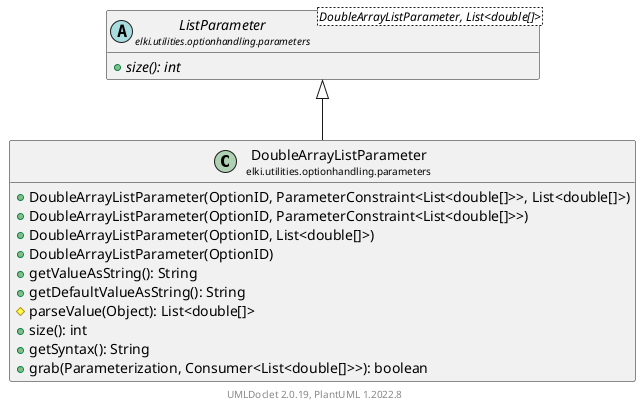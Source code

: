 @startuml
    remove .*\.(Instance|Par|Parameterizer|Factory)$
    set namespaceSeparator none
    hide empty fields
    hide empty methods

    class "<size:14>DoubleArrayListParameter\n<size:10>elki.utilities.optionhandling.parameters" as elki.utilities.optionhandling.parameters.DoubleArrayListParameter [[DoubleArrayListParameter.html]] {
        +DoubleArrayListParameter(OptionID, ParameterConstraint<List<double[]>>, List<double[]>)
        +DoubleArrayListParameter(OptionID, ParameterConstraint<List<double[]>>)
        +DoubleArrayListParameter(OptionID, List<double[]>)
        +DoubleArrayListParameter(OptionID)
        +getValueAsString(): String
        +getDefaultValueAsString(): String
        #parseValue(Object): List<double[]>
        +size(): int
        +getSyntax(): String
        +grab(Parameterization, Consumer<List<double[]>>): boolean
    }

    abstract class "<size:14>ListParameter\n<size:10>elki.utilities.optionhandling.parameters" as elki.utilities.optionhandling.parameters.ListParameter<DoubleArrayListParameter, List<double[]>> [[ListParameter.html]] {
        {abstract} +size(): int
    }

    elki.utilities.optionhandling.parameters.ListParameter <|-- elki.utilities.optionhandling.parameters.DoubleArrayListParameter

    center footer UMLDoclet 2.0.19, PlantUML 1.2022.8
@enduml
